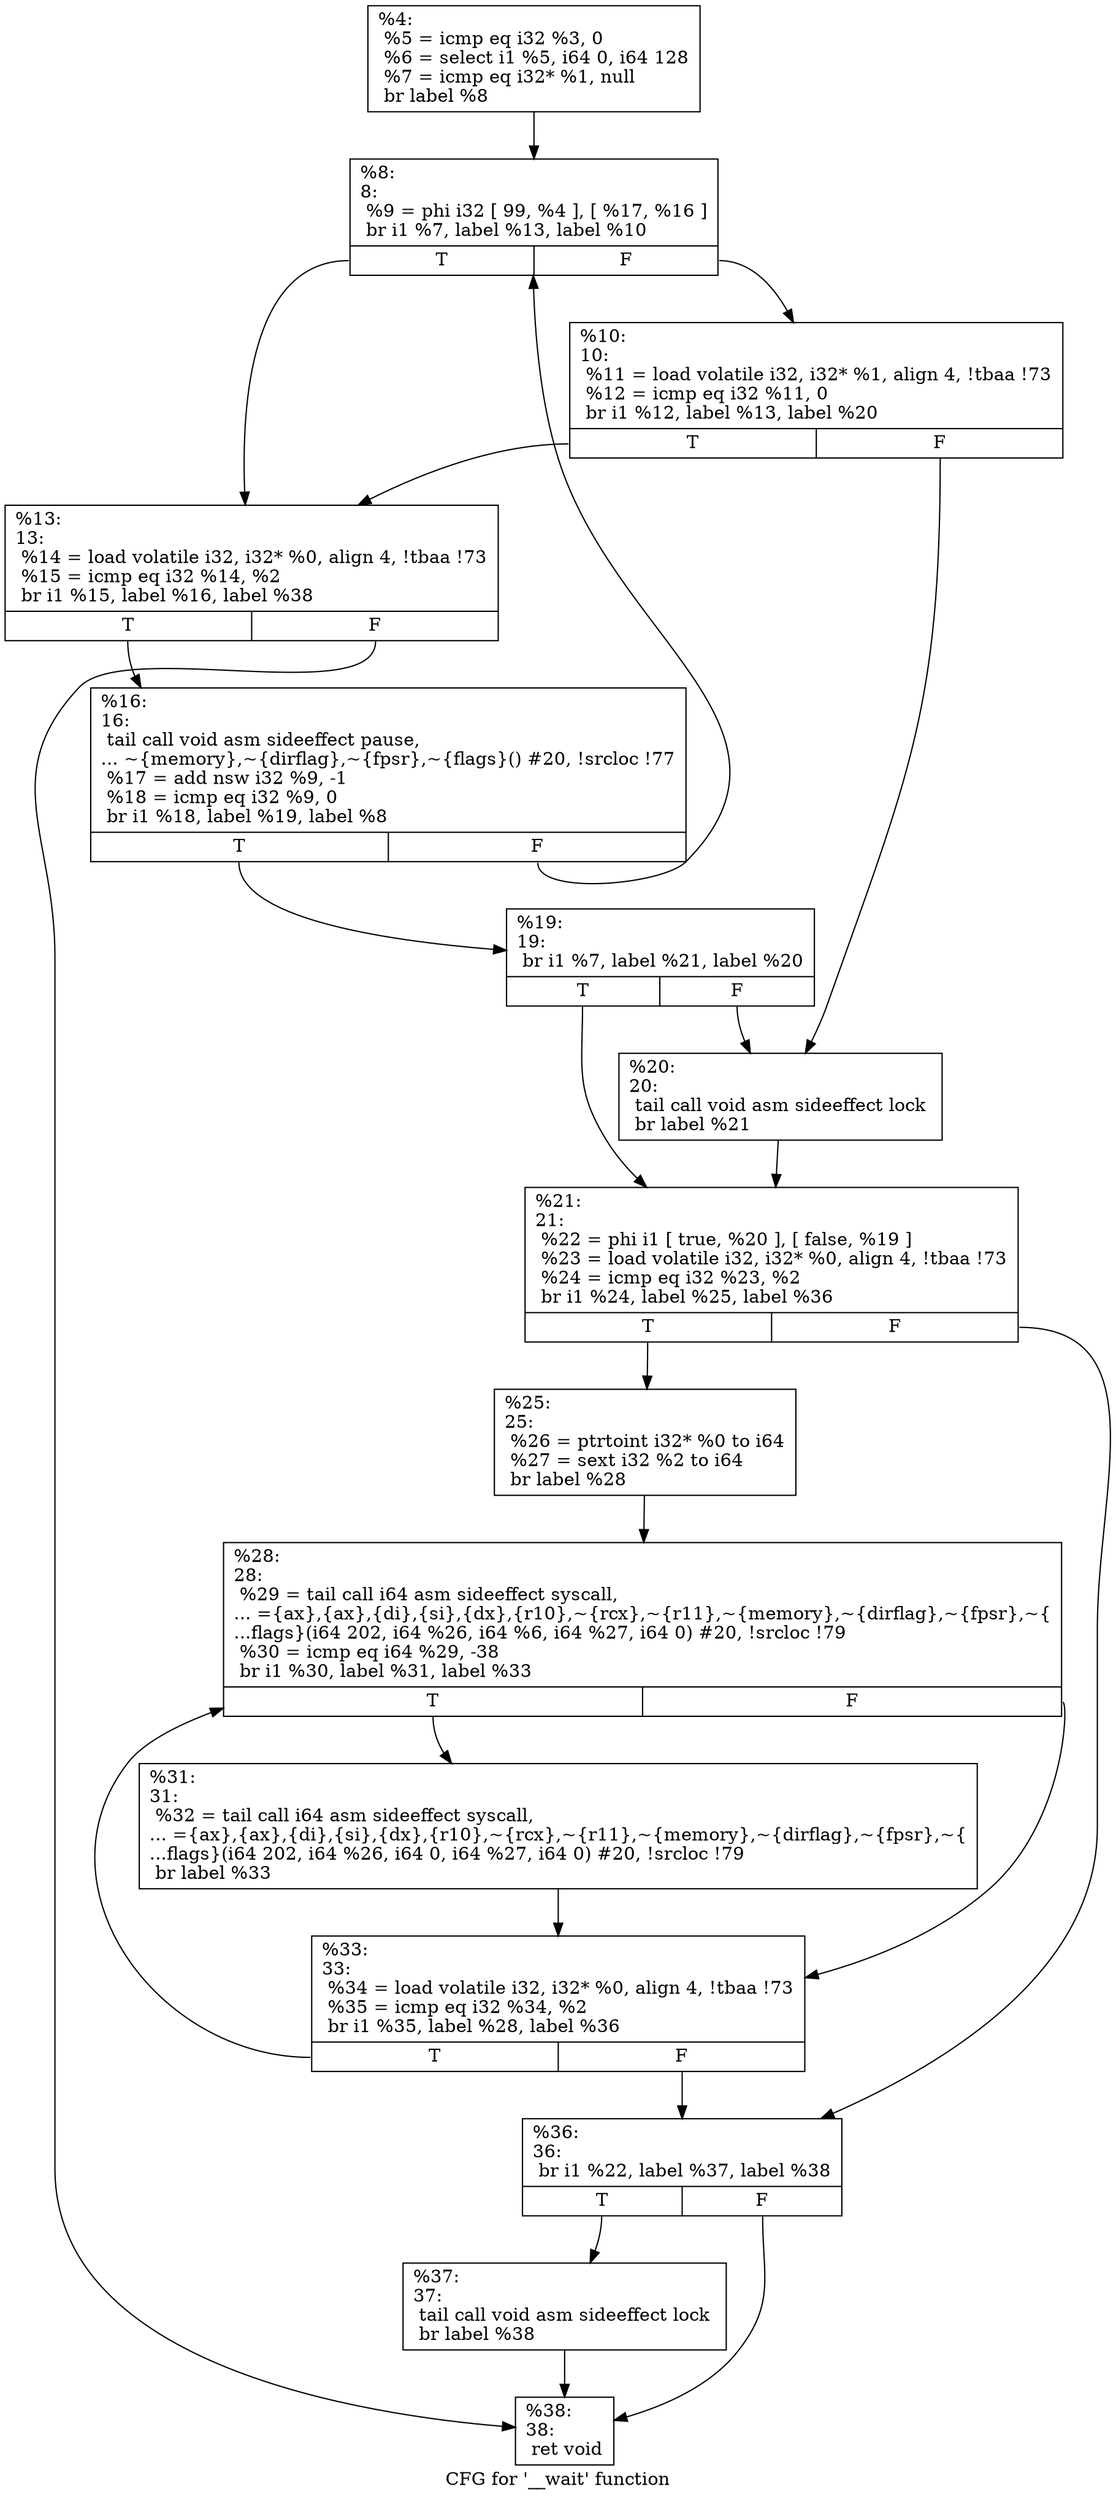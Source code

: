 digraph "CFG for '__wait' function" {
	label="CFG for '__wait' function";

	Node0x235ccd0 [shape=record,label="{%4:\l  %5 = icmp eq i32 %3, 0\l  %6 = select i1 %5, i64 0, i64 128\l  %7 = icmp eq i32* %1, null\l  br label %8\l}"];
	Node0x235ccd0 -> Node0x235d570;
	Node0x235d570 [shape=record,label="{%8:\l8:                                                \l  %9 = phi i32 [ 99, %4 ], [ %17, %16 ]\l  br i1 %7, label %13, label %10\l|{<s0>T|<s1>F}}"];
	Node0x235d570:s0 -> Node0x235d610;
	Node0x235d570:s1 -> Node0x235d5c0;
	Node0x235d5c0 [shape=record,label="{%10:\l10:                                               \l  %11 = load volatile i32, i32* %1, align 4, !tbaa !73\l  %12 = icmp eq i32 %11, 0\l  br i1 %12, label %13, label %20\l|{<s0>T|<s1>F}}"];
	Node0x235d5c0:s0 -> Node0x235d610;
	Node0x235d5c0:s1 -> Node0x235d700;
	Node0x235d610 [shape=record,label="{%13:\l13:                                               \l  %14 = load volatile i32, i32* %0, align 4, !tbaa !73\l  %15 = icmp eq i32 %14, %2\l  br i1 %15, label %16, label %38\l|{<s0>T|<s1>F}}"];
	Node0x235d610:s0 -> Node0x235d660;
	Node0x235d610:s1 -> Node0x235d980;
	Node0x235d660 [shape=record,label="{%16:\l16:                                               \l  tail call void asm sideeffect pause,\l... ~\{memory\},~\{dirflag\},~\{fpsr\},~\{flags\}() #20, !srcloc !77\l  %17 = add nsw i32 %9, -1\l  %18 = icmp eq i32 %9, 0\l  br i1 %18, label %19, label %8\l|{<s0>T|<s1>F}}"];
	Node0x235d660:s0 -> Node0x235d6b0;
	Node0x235d660:s1 -> Node0x235d570;
	Node0x235d6b0 [shape=record,label="{%19:\l19:                                               \l  br i1 %7, label %21, label %20\l|{<s0>T|<s1>F}}"];
	Node0x235d6b0:s0 -> Node0x235d750;
	Node0x235d6b0:s1 -> Node0x235d700;
	Node0x235d700 [shape=record,label="{%20:\l20:                                               \l  tail call void asm sideeffect lock \l  br label %21\l}"];
	Node0x235d700 -> Node0x235d750;
	Node0x235d750 [shape=record,label="{%21:\l21:                                               \l  %22 = phi i1 [ true, %20 ], [ false, %19 ]\l  %23 = load volatile i32, i32* %0, align 4, !tbaa !73\l  %24 = icmp eq i32 %23, %2\l  br i1 %24, label %25, label %36\l|{<s0>T|<s1>F}}"];
	Node0x235d750:s0 -> Node0x235d7a0;
	Node0x235d750:s1 -> Node0x235d8e0;
	Node0x235d7a0 [shape=record,label="{%25:\l25:                                               \l  %26 = ptrtoint i32* %0 to i64\l  %27 = sext i32 %2 to i64\l  br label %28\l}"];
	Node0x235d7a0 -> Node0x235d7f0;
	Node0x235d7f0 [shape=record,label="{%28:\l28:                                               \l  %29 = tail call i64 asm sideeffect syscall,\l... =\{ax\},\{ax\},\{di\},\{si\},\{dx\},\{r10\},~\{rcx\},~\{r11\},~\{memory\},~\{dirflag\},~\{fpsr\},~\{\l...flags\}(i64 202, i64 %26, i64 %6, i64 %27, i64 0) #20, !srcloc !79\l  %30 = icmp eq i64 %29, -38\l  br i1 %30, label %31, label %33\l|{<s0>T|<s1>F}}"];
	Node0x235d7f0:s0 -> Node0x235d840;
	Node0x235d7f0:s1 -> Node0x235d890;
	Node0x235d840 [shape=record,label="{%31:\l31:                                               \l  %32 = tail call i64 asm sideeffect syscall,\l... =\{ax\},\{ax\},\{di\},\{si\},\{dx\},\{r10\},~\{rcx\},~\{r11\},~\{memory\},~\{dirflag\},~\{fpsr\},~\{\l...flags\}(i64 202, i64 %26, i64 0, i64 %27, i64 0) #20, !srcloc !79\l  br label %33\l}"];
	Node0x235d840 -> Node0x235d890;
	Node0x235d890 [shape=record,label="{%33:\l33:                                               \l  %34 = load volatile i32, i32* %0, align 4, !tbaa !73\l  %35 = icmp eq i32 %34, %2\l  br i1 %35, label %28, label %36\l|{<s0>T|<s1>F}}"];
	Node0x235d890:s0 -> Node0x235d7f0;
	Node0x235d890:s1 -> Node0x235d8e0;
	Node0x235d8e0 [shape=record,label="{%36:\l36:                                               \l  br i1 %22, label %37, label %38\l|{<s0>T|<s1>F}}"];
	Node0x235d8e0:s0 -> Node0x235d930;
	Node0x235d8e0:s1 -> Node0x235d980;
	Node0x235d930 [shape=record,label="{%37:\l37:                                               \l  tail call void asm sideeffect lock \l  br label %38\l}"];
	Node0x235d930 -> Node0x235d980;
	Node0x235d980 [shape=record,label="{%38:\l38:                                               \l  ret void\l}"];
}
